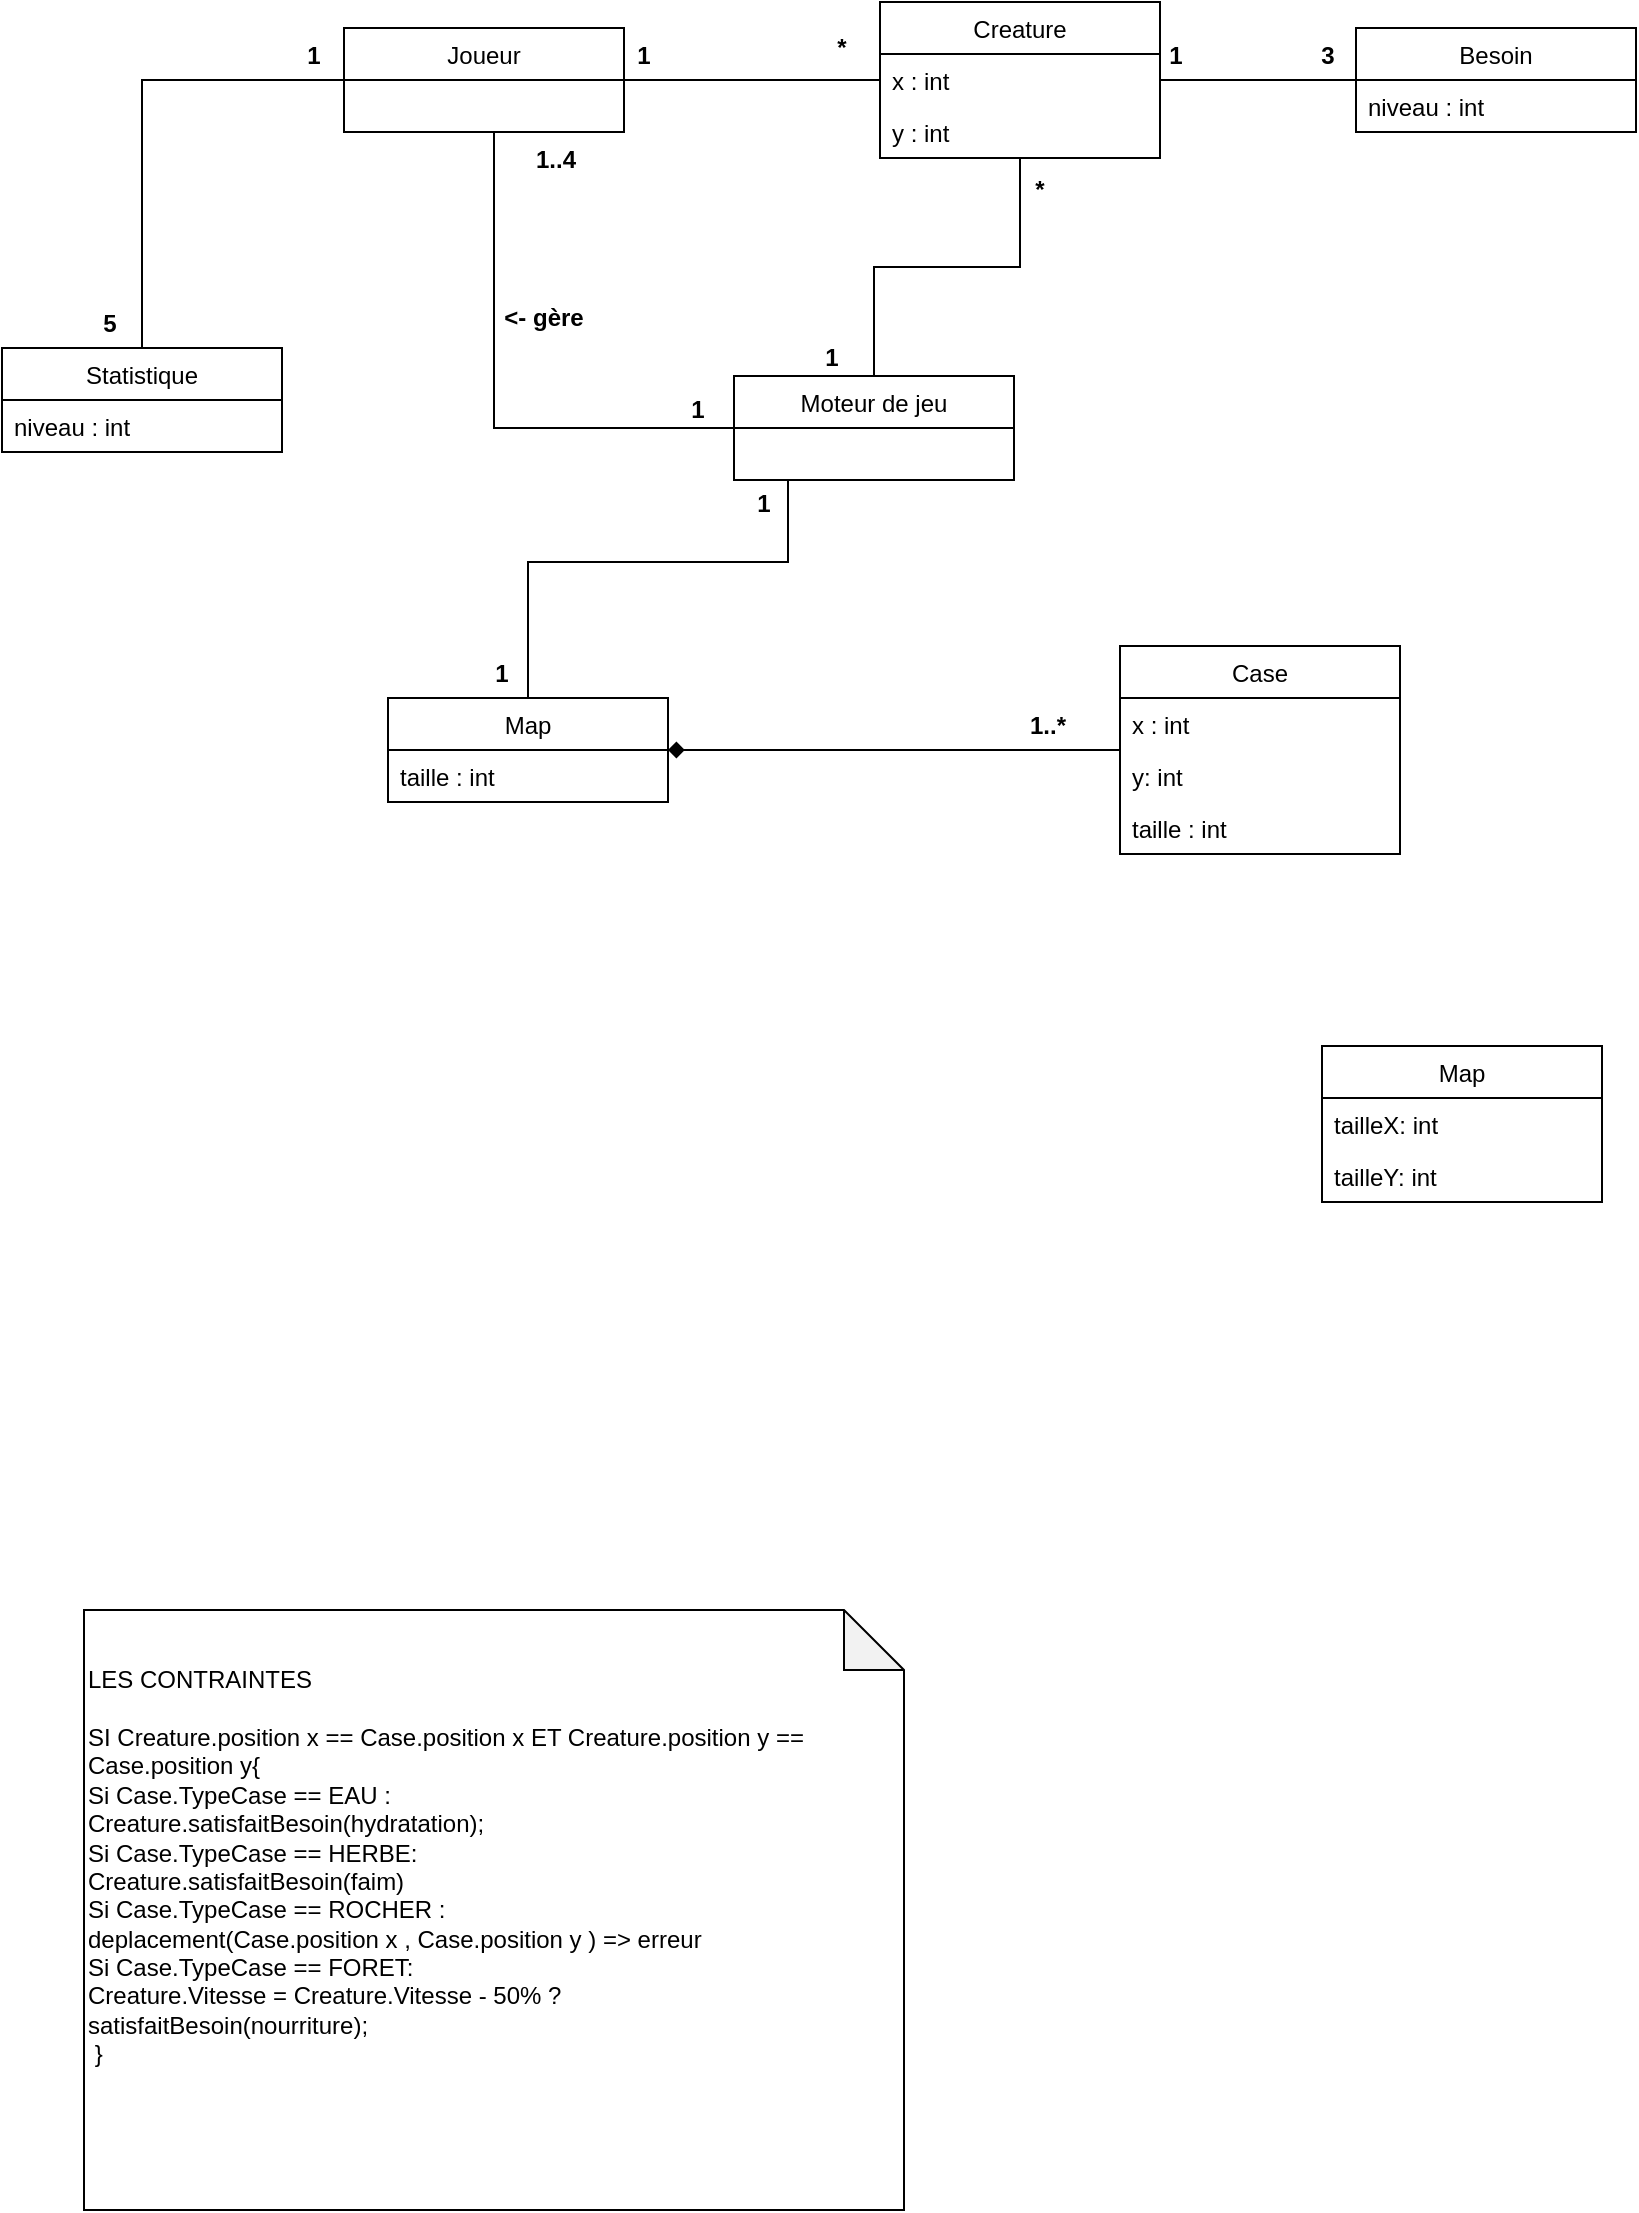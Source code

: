 <mxfile version="16.6.6" type="device"><diagram id="ApaTs4UKhMj986N_FVuK" name="Page-1"><mxGraphModel dx="1038" dy="551" grid="0" gridSize="10" guides="1" tooltips="1" connect="1" arrows="1" fold="1" page="1" pageScale="1" pageWidth="827" pageHeight="1169" math="0" shadow="0"><root><mxCell id="0"/><mxCell id="1" parent="0"/><mxCell id="uUfgqt_aow3aJOWOqDoC-21" value="Map" style="swimlane;fontStyle=0;childLayout=stackLayout;horizontal=1;startSize=26;fillColor=none;horizontalStack=0;resizeParent=1;resizeParentMax=0;resizeLast=0;collapsible=1;marginBottom=0;rounded=0;sketch=0;" parent="1" vertex="1"><mxGeometry x="682" y="570" width="140" height="78" as="geometry"/></mxCell><mxCell id="uUfgqt_aow3aJOWOqDoC-23" value="tailleX: int" style="text;strokeColor=none;fillColor=none;align=left;verticalAlign=top;spacingLeft=4;spacingRight=4;overflow=hidden;rotatable=0;points=[[0,0.5],[1,0.5]];portConstraint=eastwest;rounded=0;sketch=0;" parent="uUfgqt_aow3aJOWOqDoC-21" vertex="1"><mxGeometry y="26" width="140" height="26" as="geometry"/></mxCell><mxCell id="uUfgqt_aow3aJOWOqDoC-24" value="tailleY: int" style="text;strokeColor=none;fillColor=none;align=left;verticalAlign=top;spacingLeft=4;spacingRight=4;overflow=hidden;rotatable=0;points=[[0,0.5],[1,0.5]];portConstraint=eastwest;rounded=0;sketch=0;" parent="uUfgqt_aow3aJOWOqDoC-21" vertex="1"><mxGeometry y="52" width="140" height="26" as="geometry"/></mxCell><mxCell id="uUfgqt_aow3aJOWOqDoC-43" value="LES CONTRAINTES&lt;br&gt;&lt;br&gt;SI Creature.position x == Case.position x ET Creature.position y == Case.position y{&lt;br&gt;&lt;span&gt;&#9;&lt;/span&gt;Si Case.TypeCase == EAU :&lt;br&gt;&lt;span&gt;&#9;&lt;/span&gt;&lt;span&gt;&#9;&lt;/span&gt;Creature.satisfaitBesoin(hydratation);&lt;br&gt;Si Case.TypeCase == HERBE:&lt;br&gt;Creature.satisfaitBesoin(faim)&lt;br&gt;Si Case.TypeCase == ROCHER :&lt;br&gt;deplacement(Case.position x , Case.position y ) =&amp;gt; erreur&amp;nbsp;&lt;br&gt;Si Case.TypeCase == FORET:&lt;br&gt;Creature.Vitesse = Creature.Vitesse - 50% ?&lt;br&gt;satisfaitBesoin(nourriture);&lt;br&gt;&amp;nbsp;}&lt;br&gt;&lt;br&gt;&lt;br&gt;&amp;nbsp;" style="shape=note;whiteSpace=wrap;html=1;backgroundOutline=1;darkOpacity=0.05;rounded=0;sketch=0;align=left;" parent="1" vertex="1"><mxGeometry x="63" y="852" width="410" height="300" as="geometry"/></mxCell><mxCell id="FGW8YPAatTLXOVu8JXGx-23" style="edgeStyle=orthogonalEdgeStyle;rounded=0;orthogonalLoop=1;jettySize=auto;html=1;endArrow=none;endFill=0;" edge="1" parent="1" source="FGW8YPAatTLXOVu8JXGx-1" target="FGW8YPAatTLXOVu8JXGx-9"><mxGeometry relative="1" as="geometry"/></mxCell><mxCell id="FGW8YPAatTLXOVu8JXGx-24" style="edgeStyle=orthogonalEdgeStyle;rounded=0;orthogonalLoop=1;jettySize=auto;html=1;endArrow=none;endFill=0;" edge="1" parent="1" source="FGW8YPAatTLXOVu8JXGx-1" target="FGW8YPAatTLXOVu8JXGx-5"><mxGeometry relative="1" as="geometry"/></mxCell><mxCell id="FGW8YPAatTLXOVu8JXGx-29" style="edgeStyle=orthogonalEdgeStyle;rounded=0;orthogonalLoop=1;jettySize=auto;html=1;endArrow=none;endFill=0;" edge="1" parent="1" source="FGW8YPAatTLXOVu8JXGx-1" target="FGW8YPAatTLXOVu8JXGx-25"><mxGeometry relative="1" as="geometry"><Array as="points"><mxPoint x="268" y="261"/></Array></mxGeometry></mxCell><mxCell id="FGW8YPAatTLXOVu8JXGx-1" value="Joueur" style="swimlane;fontStyle=0;childLayout=stackLayout;horizontal=1;startSize=26;fillColor=none;horizontalStack=0;resizeParent=1;resizeParentMax=0;resizeLast=0;collapsible=1;marginBottom=0;" vertex="1" parent="1"><mxGeometry x="193" y="61" width="140" height="52" as="geometry"/></mxCell><mxCell id="FGW8YPAatTLXOVu8JXGx-5" value="Statistique" style="swimlane;fontStyle=0;childLayout=stackLayout;horizontal=1;startSize=26;fillColor=none;horizontalStack=0;resizeParent=1;resizeParentMax=0;resizeLast=0;collapsible=1;marginBottom=0;" vertex="1" parent="1"><mxGeometry x="22" y="221" width="140" height="52" as="geometry"/></mxCell><mxCell id="FGW8YPAatTLXOVu8JXGx-6" value="niveau : int" style="text;strokeColor=none;fillColor=none;align=left;verticalAlign=top;spacingLeft=4;spacingRight=4;overflow=hidden;rotatable=0;points=[[0,0.5],[1,0.5]];portConstraint=eastwest;" vertex="1" parent="FGW8YPAatTLXOVu8JXGx-5"><mxGeometry y="26" width="140" height="26" as="geometry"/></mxCell><mxCell id="FGW8YPAatTLXOVu8JXGx-31" style="edgeStyle=orthogonalEdgeStyle;rounded=0;orthogonalLoop=1;jettySize=auto;html=1;endArrow=none;endFill=0;" edge="1" parent="1" source="FGW8YPAatTLXOVu8JXGx-9" target="FGW8YPAatTLXOVu8JXGx-25"><mxGeometry relative="1" as="geometry"/></mxCell><mxCell id="FGW8YPAatTLXOVu8JXGx-9" value="Creature" style="swimlane;fontStyle=0;childLayout=stackLayout;horizontal=1;startSize=26;fillColor=none;horizontalStack=0;resizeParent=1;resizeParentMax=0;resizeLast=0;collapsible=1;marginBottom=0;" vertex="1" parent="1"><mxGeometry x="461" y="48" width="140" height="78" as="geometry"/></mxCell><mxCell id="FGW8YPAatTLXOVu8JXGx-10" value="x : int" style="text;strokeColor=none;fillColor=none;align=left;verticalAlign=top;spacingLeft=4;spacingRight=4;overflow=hidden;rotatable=0;points=[[0,0.5],[1,0.5]];portConstraint=eastwest;" vertex="1" parent="FGW8YPAatTLXOVu8JXGx-9"><mxGeometry y="26" width="140" height="26" as="geometry"/></mxCell><mxCell id="FGW8YPAatTLXOVu8JXGx-11" value="y : int" style="text;strokeColor=none;fillColor=none;align=left;verticalAlign=top;spacingLeft=4;spacingRight=4;overflow=hidden;rotatable=0;points=[[0,0.5],[1,0.5]];portConstraint=eastwest;" vertex="1" parent="FGW8YPAatTLXOVu8JXGx-9"><mxGeometry y="52" width="140" height="26" as="geometry"/></mxCell><mxCell id="FGW8YPAatTLXOVu8JXGx-22" style="edgeStyle=orthogonalEdgeStyle;rounded=0;orthogonalLoop=1;jettySize=auto;html=1;endArrow=none;endFill=0;" edge="1" parent="1" source="FGW8YPAatTLXOVu8JXGx-13" target="FGW8YPAatTLXOVu8JXGx-9"><mxGeometry relative="1" as="geometry"/></mxCell><mxCell id="FGW8YPAatTLXOVu8JXGx-13" value="Besoin" style="swimlane;fontStyle=0;childLayout=stackLayout;horizontal=1;startSize=26;fillColor=none;horizontalStack=0;resizeParent=1;resizeParentMax=0;resizeLast=0;collapsible=1;marginBottom=0;" vertex="1" parent="1"><mxGeometry x="699" y="61" width="140" height="52" as="geometry"/></mxCell><mxCell id="FGW8YPAatTLXOVu8JXGx-14" value="niveau : int" style="text;strokeColor=none;fillColor=none;align=left;verticalAlign=top;spacingLeft=4;spacingRight=4;overflow=hidden;rotatable=0;points=[[0,0.5],[1,0.5]];portConstraint=eastwest;" vertex="1" parent="FGW8YPAatTLXOVu8JXGx-13"><mxGeometry y="26" width="140" height="26" as="geometry"/></mxCell><mxCell id="FGW8YPAatTLXOVu8JXGx-30" style="edgeStyle=orthogonalEdgeStyle;rounded=0;orthogonalLoop=1;jettySize=auto;html=1;endArrow=none;endFill=0;" edge="1" parent="1" source="FGW8YPAatTLXOVu8JXGx-15" target="FGW8YPAatTLXOVu8JXGx-25"><mxGeometry relative="1" as="geometry"><Array as="points"><mxPoint x="285" y="328"/><mxPoint x="415" y="328"/></Array></mxGeometry></mxCell><mxCell id="FGW8YPAatTLXOVu8JXGx-15" value="Map" style="swimlane;fontStyle=0;childLayout=stackLayout;horizontal=1;startSize=26;fillColor=none;horizontalStack=0;resizeParent=1;resizeParentMax=0;resizeLast=0;collapsible=1;marginBottom=0;" vertex="1" parent="1"><mxGeometry x="215" y="396" width="140" height="52" as="geometry"/></mxCell><mxCell id="FGW8YPAatTLXOVu8JXGx-16" value="taille : int" style="text;strokeColor=none;fillColor=none;align=left;verticalAlign=top;spacingLeft=4;spacingRight=4;overflow=hidden;rotatable=0;points=[[0,0.5],[1,0.5]];portConstraint=eastwest;" vertex="1" parent="FGW8YPAatTLXOVu8JXGx-15"><mxGeometry y="26" width="140" height="26" as="geometry"/></mxCell><mxCell id="FGW8YPAatTLXOVu8JXGx-21" style="edgeStyle=orthogonalEdgeStyle;rounded=0;orthogonalLoop=1;jettySize=auto;html=1;endArrow=diamond;endFill=1;" edge="1" parent="1" source="FGW8YPAatTLXOVu8JXGx-17" target="FGW8YPAatTLXOVu8JXGx-15"><mxGeometry relative="1" as="geometry"/></mxCell><mxCell id="FGW8YPAatTLXOVu8JXGx-17" value="Case" style="swimlane;fontStyle=0;childLayout=stackLayout;horizontal=1;startSize=26;fillColor=none;horizontalStack=0;resizeParent=1;resizeParentMax=0;resizeLast=0;collapsible=1;marginBottom=0;" vertex="1" parent="1"><mxGeometry x="581" y="370" width="140" height="104" as="geometry"/></mxCell><mxCell id="FGW8YPAatTLXOVu8JXGx-19" value="x : int" style="text;strokeColor=none;fillColor=none;align=left;verticalAlign=top;spacingLeft=4;spacingRight=4;overflow=hidden;rotatable=0;points=[[0,0.5],[1,0.5]];portConstraint=eastwest;" vertex="1" parent="FGW8YPAatTLXOVu8JXGx-17"><mxGeometry y="26" width="140" height="26" as="geometry"/></mxCell><mxCell id="FGW8YPAatTLXOVu8JXGx-20" value="y: int" style="text;strokeColor=none;fillColor=none;align=left;verticalAlign=top;spacingLeft=4;spacingRight=4;overflow=hidden;rotatable=0;points=[[0,0.5],[1,0.5]];portConstraint=eastwest;" vertex="1" parent="FGW8YPAatTLXOVu8JXGx-17"><mxGeometry y="52" width="140" height="26" as="geometry"/></mxCell><mxCell id="FGW8YPAatTLXOVu8JXGx-18" value="taille : int" style="text;strokeColor=none;fillColor=none;align=left;verticalAlign=top;spacingLeft=4;spacingRight=4;overflow=hidden;rotatable=0;points=[[0,0.5],[1,0.5]];portConstraint=eastwest;" vertex="1" parent="FGW8YPAatTLXOVu8JXGx-17"><mxGeometry y="78" width="140" height="26" as="geometry"/></mxCell><mxCell id="FGW8YPAatTLXOVu8JXGx-25" value="Moteur de jeu" style="swimlane;fontStyle=0;childLayout=stackLayout;horizontal=1;startSize=26;fillColor=none;horizontalStack=0;resizeParent=1;resizeParentMax=0;resizeLast=0;collapsible=1;marginBottom=0;" vertex="1" parent="1"><mxGeometry x="388" y="235" width="140" height="52" as="geometry"/></mxCell><mxCell id="FGW8YPAatTLXOVu8JXGx-32" value="5" style="text;align=center;fontStyle=1;verticalAlign=middle;spacingLeft=3;spacingRight=3;strokeColor=none;rotatable=0;points=[[0,0.5],[1,0.5]];portConstraint=eastwest;" vertex="1" parent="1"><mxGeometry x="36" y="195" width="80" height="26" as="geometry"/></mxCell><mxCell id="FGW8YPAatTLXOVu8JXGx-34" value="&lt;- gère" style="text;align=center;fontStyle=1;verticalAlign=middle;spacingLeft=3;spacingRight=3;strokeColor=none;rotatable=0;points=[[0,0.5],[1,0.5]];portConstraint=eastwest;" vertex="1" parent="1"><mxGeometry x="253" y="192" width="80" height="26" as="geometry"/></mxCell><mxCell id="FGW8YPAatTLXOVu8JXGx-36" value="1..4" style="text;align=center;fontStyle=1;verticalAlign=middle;spacingLeft=3;spacingRight=3;strokeColor=none;rotatable=0;points=[[0,0.5],[1,0.5]];portConstraint=eastwest;" vertex="1" parent="1"><mxGeometry x="259" y="113" width="80" height="26" as="geometry"/></mxCell><mxCell id="FGW8YPAatTLXOVu8JXGx-37" value="1" style="text;align=center;fontStyle=1;verticalAlign=middle;spacingLeft=3;spacingRight=3;strokeColor=none;rotatable=0;points=[[0,0.5],[1,0.5]];portConstraint=eastwest;" vertex="1" parent="1"><mxGeometry x="303" y="61" width="80" height="26" as="geometry"/></mxCell><mxCell id="FGW8YPAatTLXOVu8JXGx-38" value="*" style="text;align=center;fontStyle=1;verticalAlign=middle;spacingLeft=3;spacingRight=3;strokeColor=none;rotatable=0;points=[[0,0.5],[1,0.5]];portConstraint=eastwest;" vertex="1" parent="1"><mxGeometry x="402" y="57" width="80" height="26" as="geometry"/></mxCell><mxCell id="FGW8YPAatTLXOVu8JXGx-39" value="1" style="text;align=center;fontStyle=1;verticalAlign=middle;spacingLeft=3;spacingRight=3;strokeColor=none;rotatable=0;points=[[0,0.5],[1,0.5]];portConstraint=eastwest;" vertex="1" parent="1"><mxGeometry x="138" y="61" width="80" height="26" as="geometry"/></mxCell><mxCell id="FGW8YPAatTLXOVu8JXGx-40" value="3" style="text;align=center;fontStyle=1;verticalAlign=middle;spacingLeft=3;spacingRight=3;strokeColor=none;rotatable=0;points=[[0,0.5],[1,0.5]];portConstraint=eastwest;" vertex="1" parent="1"><mxGeometry x="645" y="61" width="80" height="26" as="geometry"/></mxCell><mxCell id="FGW8YPAatTLXOVu8JXGx-41" value="1" style="text;align=center;fontStyle=1;verticalAlign=middle;spacingLeft=3;spacingRight=3;strokeColor=none;rotatable=0;points=[[0,0.5],[1,0.5]];portConstraint=eastwest;" vertex="1" parent="1"><mxGeometry x="569" y="61" width="80" height="26" as="geometry"/></mxCell><mxCell id="FGW8YPAatTLXOVu8JXGx-42" value="*" style="text;align=center;fontStyle=1;verticalAlign=middle;spacingLeft=3;spacingRight=3;strokeColor=none;rotatable=0;points=[[0,0.5],[1,0.5]];portConstraint=eastwest;" vertex="1" parent="1"><mxGeometry x="501" y="128" width="80" height="26" as="geometry"/></mxCell><mxCell id="FGW8YPAatTLXOVu8JXGx-43" value="1" style="text;align=center;fontStyle=1;verticalAlign=middle;spacingLeft=3;spacingRight=3;strokeColor=none;rotatable=0;points=[[0,0.5],[1,0.5]];portConstraint=eastwest;" vertex="1" parent="1"><mxGeometry x="397" y="212" width="80" height="26" as="geometry"/></mxCell><mxCell id="FGW8YPAatTLXOVu8JXGx-44" value="1" style="text;align=center;fontStyle=1;verticalAlign=middle;spacingLeft=3;spacingRight=3;strokeColor=none;rotatable=0;points=[[0,0.5],[1,0.5]];portConstraint=eastwest;" vertex="1" parent="1"><mxGeometry x="330" y="238" width="80" height="26" as="geometry"/></mxCell><mxCell id="FGW8YPAatTLXOVu8JXGx-45" value="1" style="text;align=center;fontStyle=1;verticalAlign=middle;spacingLeft=3;spacingRight=3;strokeColor=none;rotatable=0;points=[[0,0.5],[1,0.5]];portConstraint=eastwest;" vertex="1" parent="1"><mxGeometry x="363" y="285" width="80" height="26" as="geometry"/></mxCell><mxCell id="FGW8YPAatTLXOVu8JXGx-46" value="1" style="text;align=center;fontStyle=1;verticalAlign=middle;spacingLeft=3;spacingRight=3;strokeColor=none;rotatable=0;points=[[0,0.5],[1,0.5]];portConstraint=eastwest;" vertex="1" parent="1"><mxGeometry x="232" y="370" width="80" height="26" as="geometry"/></mxCell><mxCell id="FGW8YPAatTLXOVu8JXGx-47" value="1..*" style="text;align=center;fontStyle=1;verticalAlign=middle;spacingLeft=3;spacingRight=3;strokeColor=none;rotatable=0;points=[[0,0.5],[1,0.5]];portConstraint=eastwest;" vertex="1" parent="1"><mxGeometry x="505" y="396" width="80" height="26" as="geometry"/></mxCell></root></mxGraphModel></diagram></mxfile>